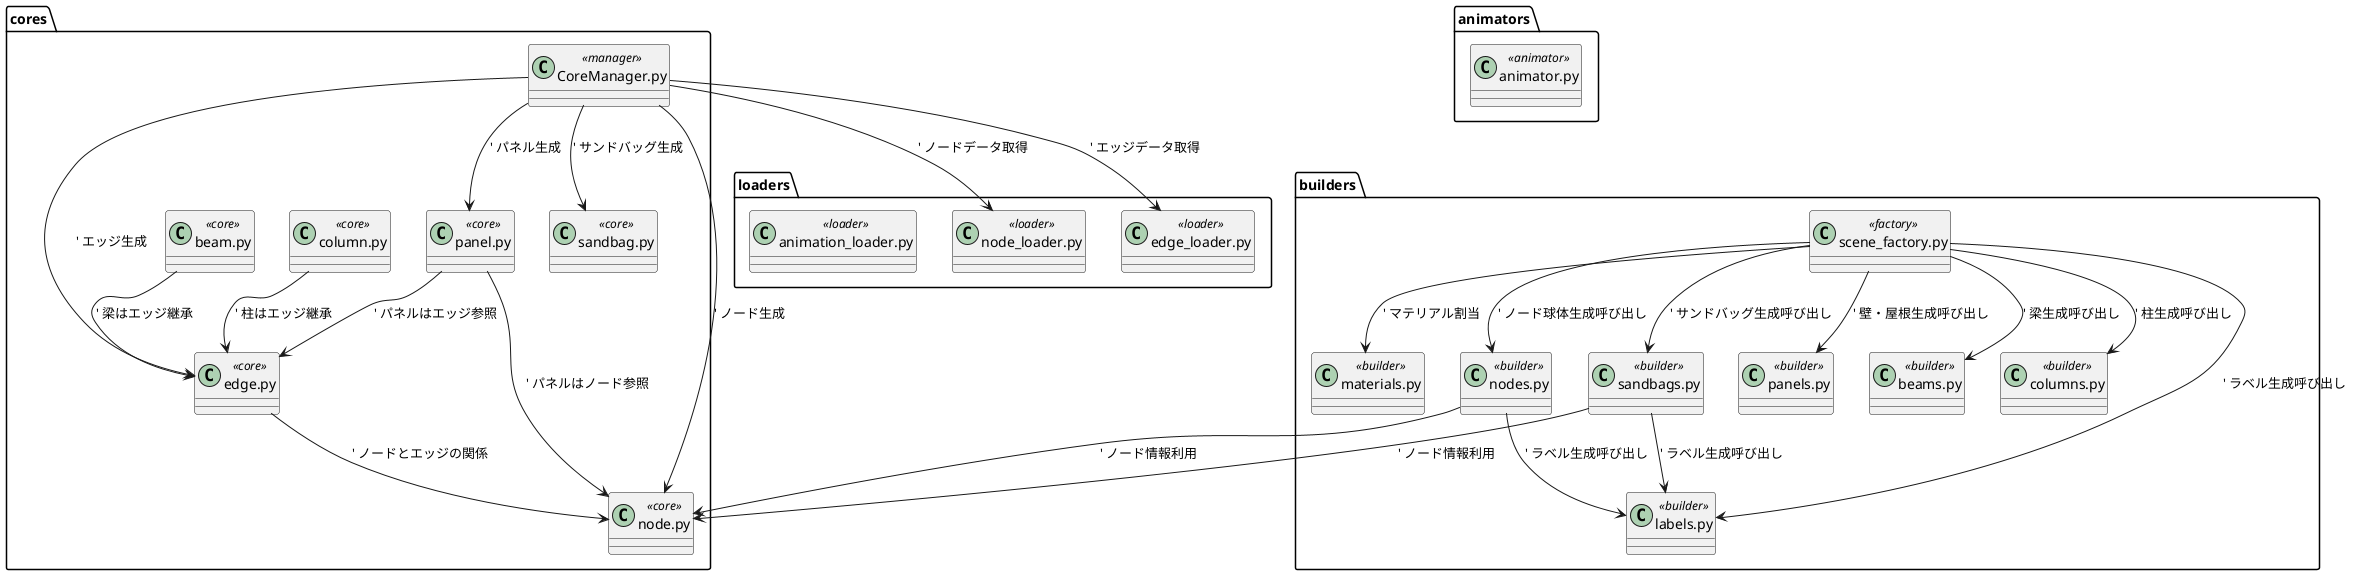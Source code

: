 @startuml
' Blender構造可視化システムの主要スクリプト・ファイル関係図
' ※クラス記法＆コメント付きで、役割と関係が分かるように

' --------------------------
' LOADERS (外部データ読み込み)
' --------------------------
package loaders {
    class node_loader_py as "node_loader.py" <<loader>> {
        ' ノードデータ（座標・kind等）をファイルから読み込む
    }
    class edge_loader_py as "edge_loader.py" <<loader>> {
        ' エッジデータ（部材ペア・種別等）をファイルから読み込む
    }
    class animation_loader_py as "animation_loader.py" <<loader>> {
        ' 各ノードのアニメーション変位データをCSVから読み込む
    }
}

' --------------------------
' CORES (コアデータ構造管理)
' --------------------------
package cores {
    class CoreManager_py as "CoreManager.py" <<manager>> {
        ' システム全体のデータ生成・統括管理（ノード・エッジ・パネル）
    }
    class node_py as "node.py" <<core>> {
        ' 一般ノード（ID, 座標, 種別, 関連エッジ/パネル）
    }
    class sandbag_py as "sandbag.py" <<core>> {
        ' サンドバッグ専用ノード（特殊kind）
    }
    class edge_py as "edge.py" <<core>> {
        ' エッジ基底（梁・柱など部材）
    }
    class beam_py as "beam.py" <<core>> {
        ' 梁部材（Edge継承）
    }
    class column_py as "column.py" <<core>> {
        ' 柱部材（Edge継承）
    }
    class panel_py as "panel.py" <<core>> {
        ' 4ノード面（壁・屋根）
    }
}

' --------------------------
' BUILDERS (Blender生成処理)
' --------------------------
package builders {
    class scene_factory_py as "scene_factory.py" <<factory>> {
        ' コアデータ→Blenderオブジェクト一括生成の統合
    }
    class nodes_py as "nodes.py" <<builder>> {
        ' ノード球体オブジェクト生成
    }
    class sandbags_py as "sandbags.py" <<builder>> {
        ' サンドバッグ立方体生成
    }
    class panels_py as "panels.py" <<builder>> {
        ' 壁・屋根パネル生成
    }
    class beams_py as "beams.py" <<builder>> {
        ' 梁Cylinder生成
    }
    class columns_py as "columns.py" <<builder>> {
        ' 柱Cylinder生成
    }
    class labels_py as "labels.py" <<builder>> {
        ' ラベル生成
    }
    class materials_py as "materials.py" <<builder>> {
        ' マテリアル生成・割り当て
    }
}

' --------------------------
' ANIMATORS (アニメーション制御)
' --------------------------
package animators {
    class animator_py as "animator.py" <<animator>> {
        ' フレーム毎のBlenderシーン再配置・変位反映
    }
}

' 依存線（主要なimport/参照関係のみ）

' ---- CORES ----
CoreManager_py --> node_loader_py : ' ノードデータ取得
CoreManager_py --> edge_loader_py : ' エッジデータ取得
CoreManager_py --> node_py : ' ノード生成
CoreManager_py --> sandbag_py : ' サンドバッグ生成
CoreManager_py --> edge_py : ' エッジ生成
CoreManager_py --> panel_py : ' パネル生成

edge_py --> node_py : ' ノードとエッジの関係
beam_py --> edge_py : ' 梁はエッジ継承
column_py --> edge_py : ' 柱はエッジ継承
panel_py --> node_py : ' パネルはノード参照
panel_py --> edge_py : ' パネルはエッジ参照

' ---- BUILDERS ----
scene_factory_py --> nodes_py : ' ノード球体生成呼び出し
scene_factory_py --> sandbags_py : ' サンドバッグ生成呼び出し
scene_factory_py --> panels_py : ' 壁・屋根生成呼び出し
scene_factory_py --> beams_py : ' 梁生成呼び出し
scene_factory_py --> columns_py : ' 柱生成呼び出し
scene_factory_py --> labels_py : ' ラベル生成呼び出し
scene_factory_py --> materials_py : ' マテリアル割当

nodes_py --> node_py : ' ノード情報利用
nodes_py --> labels_py : ' ラベル生成呼び出し
sandbags_py --> node_py : ' ノード情報利用
sandbags_py --> labels_py : ' ラベル生成呼び出し
@enduml
